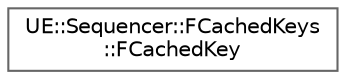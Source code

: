 digraph "Graphical Class Hierarchy"
{
 // INTERACTIVE_SVG=YES
 // LATEX_PDF_SIZE
  bgcolor="transparent";
  edge [fontname=Helvetica,fontsize=10,labelfontname=Helvetica,labelfontsize=10];
  node [fontname=Helvetica,fontsize=10,shape=box,height=0.2,width=0.4];
  rankdir="LR";
  Node0 [id="Node000000",label="UE::Sequencer::FCachedKeys\l::FCachedKey",height=0.2,width=0.4,color="grey40", fillcolor="white", style="filled",URL="$d8/da1/structUE_1_1Sequencer_1_1FCachedKeys_1_1FCachedKey.html",tooltip=" "];
}
